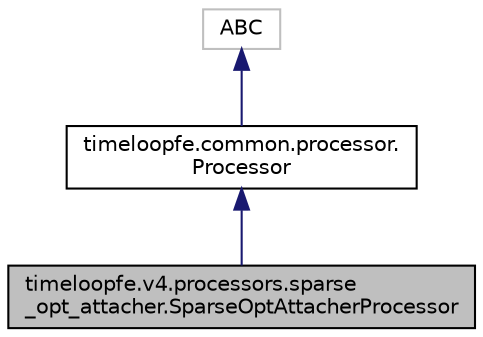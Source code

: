 digraph "timeloopfe.v4.processors.sparse_opt_attacher.SparseOptAttacherProcessor"
{
 // LATEX_PDF_SIZE
  edge [fontname="Helvetica",fontsize="10",labelfontname="Helvetica",labelfontsize="10"];
  node [fontname="Helvetica",fontsize="10",shape=record];
  Node1 [label="timeloopfe.v4.processors.sparse\l_opt_attacher.SparseOptAttacherProcessor",height=0.2,width=0.4,color="black", fillcolor="grey75", style="filled", fontcolor="black",tooltip="Takes sparse optimizations from sparse optimizations lists and attaches them to the architecture."];
  Node2 -> Node1 [dir="back",color="midnightblue",fontsize="10",style="solid"];
  Node2 [label="timeloopfe.common.processor.\lProcessor",height=0.2,width=0.4,color="black", fillcolor="white", style="filled",URL="$classtimeloopfe_1_1common_1_1processor_1_1Processor.html",tooltip="Base class for all processors, which are used to modify the specification before it is passed to Acce..."];
  Node3 -> Node2 [dir="back",color="midnightblue",fontsize="10",style="solid"];
  Node3 [label="ABC",height=0.2,width=0.4,color="grey75", fillcolor="white", style="filled",tooltip=" "];
}
